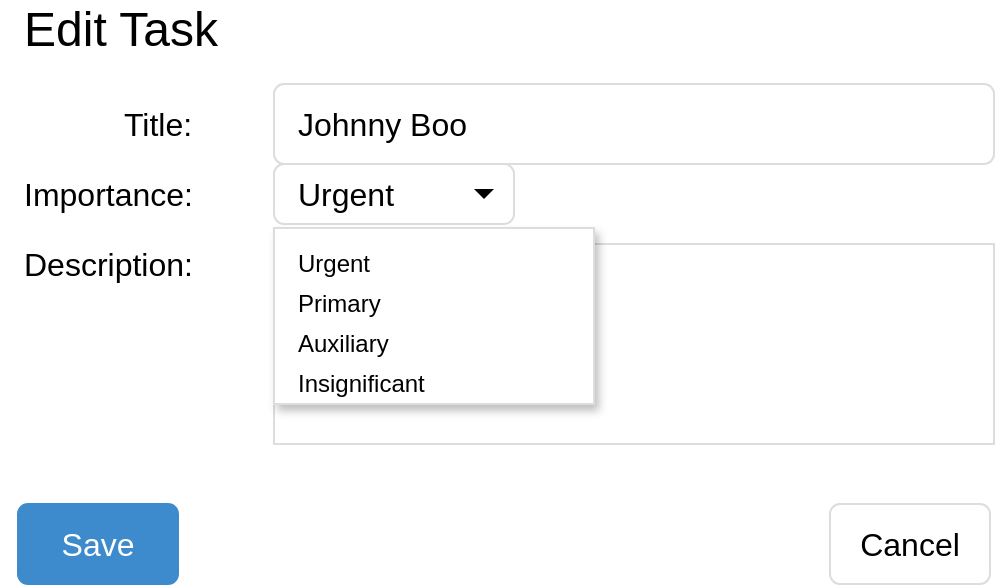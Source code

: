 <mxfile version="11.2.1" type="device" pages="1"><diagram id="QPC_EGJa28upXf72JXis" name="Page-1"><mxGraphModel dx="1422" dy="715" grid="1" gridSize="10" guides="1" tooltips="1" connect="1" arrows="1" fold="1" page="1" pageScale="1" pageWidth="827" pageHeight="1169" math="0" shadow="0"><root><mxCell id="0"/><mxCell id="1" parent="0"/><mxCell id="AW23ZjN-sLGsxCbWwx8a-17" value="" style="rounded=0;whiteSpace=wrap;html=1;fontSize=24;strokeColor=#DDDDDD;" vertex="1" parent="1"><mxGeometry x="300" y="280" width="360" height="100" as="geometry"/></mxCell><mxCell id="AW23ZjN-sLGsxCbWwx8a-1" value="Edit Task" style="html=1;shadow=0;dashed=0;shape=mxgraph.bootstrap.rect;strokeColor=none;fillColor=none;fontSize=24;align=left;spacingLeft=10;" vertex="1" parent="1"><mxGeometry x="163" y="160" width="250" height="26" as="geometry"/></mxCell><mxCell id="AW23ZjN-sLGsxCbWwx8a-2" value="" style="shape=image;html=1;verticalAlign=top;verticalLabelPosition=bottom;labelBackgroundColor=#ffffff;imageAspect=0;aspect=fixed;image=https://cdn2.iconfinder.com/data/icons/ios-tab-bar/25/Cross_Cricle-128.png" vertex="1" parent="1"><mxGeometry x="630" y="160" width="28" height="28" as="geometry"/></mxCell><mxCell id="AW23ZjN-sLGsxCbWwx8a-3" value="Urgent" style="html=1;shadow=0;dashed=0;shape=mxgraph.bootstrap.rrect;rSize=5;strokeColor=#dddddd;spacingRight=10;fontSize=16;fillColor=#FFFFFF;align=left;spacingLeft=10;whiteSpace=wrap;" vertex="1" parent="1"><mxGeometry x="300" y="240" width="120" height="30" as="geometry"/></mxCell><mxCell id="AW23ZjN-sLGsxCbWwx8a-4" value="" style="shape=triangle;direction=south;fillColor=#000000;strokeColor=none;perimeter=none;" vertex="1" parent="AW23ZjN-sLGsxCbWwx8a-3"><mxGeometry x="1" y="0.5" width="10" height="5" relative="1" as="geometry"><mxPoint x="-20" y="-2.5" as="offset"/></mxGeometry></mxCell><mxCell id="AW23ZjN-sLGsxCbWwx8a-5" value="" style="html=1;shadow=0;dashed=0;shape=mxgraph.bootstrap.rect;fillColor=#ffffff;strokeColor=#dddddd;shadow=1;" vertex="1" parent="1"><mxGeometry x="300" y="272" width="160" height="88" as="geometry"/></mxCell><mxCell id="AW23ZjN-sLGsxCbWwx8a-6" value="Urgent" style="html=1;shadow=0;dashed=0;shape=mxgraph.bootstrap.rect;strokeColor=none;spacingLeft=10;align=left;fillColor=none;whiteSpace=wrap;resizeWidth=1;" vertex="1" parent="AW23ZjN-sLGsxCbWwx8a-5"><mxGeometry width="160" height="20" relative="1" as="geometry"><mxPoint y="8" as="offset"/></mxGeometry></mxCell><mxCell id="AW23ZjN-sLGsxCbWwx8a-7" value="Primary" style="html=1;shadow=0;dashed=0;shape=mxgraph.bootstrap.rect;strokeColor=none;spacingLeft=10;align=left;fillColor=none;whiteSpace=wrap;resizeWidth=1;" vertex="1" parent="AW23ZjN-sLGsxCbWwx8a-5"><mxGeometry width="160" height="20" relative="1" as="geometry"><mxPoint y="28" as="offset"/></mxGeometry></mxCell><mxCell id="AW23ZjN-sLGsxCbWwx8a-11" value="Auxiliary" style="html=1;shadow=0;dashed=0;shape=mxgraph.bootstrap.rect;strokeColor=none;spacingLeft=10;align=left;fillColor=none;whiteSpace=wrap;resizeWidth=1;" vertex="1" parent="AW23ZjN-sLGsxCbWwx8a-5"><mxGeometry width="160" height="20" relative="1" as="geometry"><mxPoint y="48" as="offset"/></mxGeometry></mxCell><mxCell id="AW23ZjN-sLGsxCbWwx8a-12" value="Insignificant" style="html=1;shadow=0;dashed=0;shape=mxgraph.bootstrap.rect;strokeColor=none;spacingLeft=10;align=left;fillColor=none;whiteSpace=wrap;resizeWidth=1;" vertex="1" parent="AW23ZjN-sLGsxCbWwx8a-5"><mxGeometry width="160" height="20" relative="1" as="geometry"><mxPoint y="68" as="offset"/></mxGeometry></mxCell><mxCell id="AW23ZjN-sLGsxCbWwx8a-13" value="Johnny Boo" style="html=1;shadow=0;dashed=0;shape=mxgraph.bootstrap.rrect;rSize=5;fillColor=#ffffff;strokeColor=#dddddd;fontSize=16;align=left;spacingLeft=10;whiteSpace=wrap;" vertex="1" parent="1"><mxGeometry x="300" y="200" width="360" height="40" as="geometry"/></mxCell><mxCell id="AW23ZjN-sLGsxCbWwx8a-14" value="Title:" style="html=1;shadow=0;dashed=0;shape=mxgraph.bootstrap.rect;strokeColor=none;fillColor=none;fontSize=16;align=left;spacingLeft=10;" vertex="1" parent="1"><mxGeometry x="213" y="207" width="47" height="26" as="geometry"/></mxCell><mxCell id="AW23ZjN-sLGsxCbWwx8a-15" value="Importance:" style="html=1;shadow=0;dashed=0;shape=mxgraph.bootstrap.rect;strokeColor=none;fillColor=none;fontSize=16;align=left;spacingLeft=10;" vertex="1" parent="1"><mxGeometry x="163" y="242" width="97" height="26" as="geometry"/></mxCell><mxCell id="AW23ZjN-sLGsxCbWwx8a-16" value="Description:" style="html=1;shadow=0;dashed=0;shape=mxgraph.bootstrap.rect;strokeColor=none;fillColor=none;fontSize=16;align=left;spacingLeft=10;" vertex="1" parent="1"><mxGeometry x="163" y="277" width="97" height="26" as="geometry"/></mxCell><mxCell id="AW23ZjN-sLGsxCbWwx8a-18" value="Save" style="html=1;shadow=0;dashed=0;shape=mxgraph.bootstrap.rrect;rSize=5;fillColor=#3D8BCD;align=center;strokeColor=#3D8BCD;fontColor=#ffffff;fontSize=16;whiteSpace=wrap;" vertex="1" parent="1"><mxGeometry x="172" y="410" width="80" height="40" as="geometry"/></mxCell><mxCell id="AW23ZjN-sLGsxCbWwx8a-19" value="Cancel" style="html=1;shadow=0;dashed=0;shape=mxgraph.bootstrap.rrect;rSize=5;strokeColor=#dddddd;fillColor=#ffffff;align=center;fontSize=16;whiteSpace=wrap;" vertex="1" parent="1"><mxGeometry x="578" y="410" width="80" height="40" as="geometry"/></mxCell></root></mxGraphModel></diagram></mxfile>